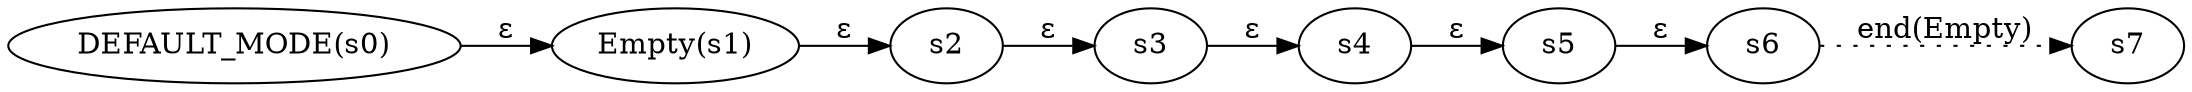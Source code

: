 digraph ATN {
  rankdir=LR;

  "DEFAULT_MODE(s0)" -> "Empty(s1)" [label=ε]
  "Empty(s1)" -> s2 [label=ε]
  s2 -> s3 [label=ε]
  s3 -> s4 [label=ε]
  s4 -> s5 [label=ε]
  s5 -> s6 [label=ε]
  s6 -> s7 [label="end(Empty)" style=dotted]
}